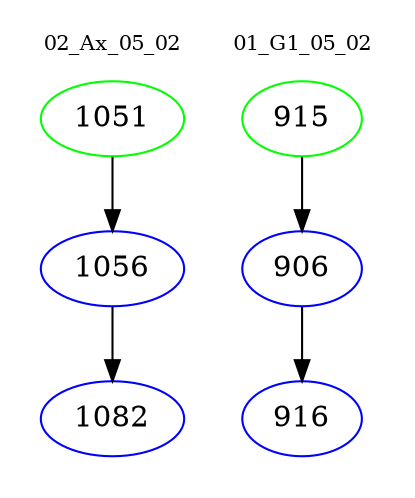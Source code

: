 digraph{
subgraph cluster_0 {
color = white
label = "02_Ax_05_02";
fontsize=10;
T0_1051 [label="1051", color="green"]
T0_1051 -> T0_1056 [color="black"]
T0_1056 [label="1056", color="blue"]
T0_1056 -> T0_1082 [color="black"]
T0_1082 [label="1082", color="blue"]
}
subgraph cluster_1 {
color = white
label = "01_G1_05_02";
fontsize=10;
T1_915 [label="915", color="green"]
T1_915 -> T1_906 [color="black"]
T1_906 [label="906", color="blue"]
T1_906 -> T1_916 [color="black"]
T1_916 [label="916", color="blue"]
}
}
